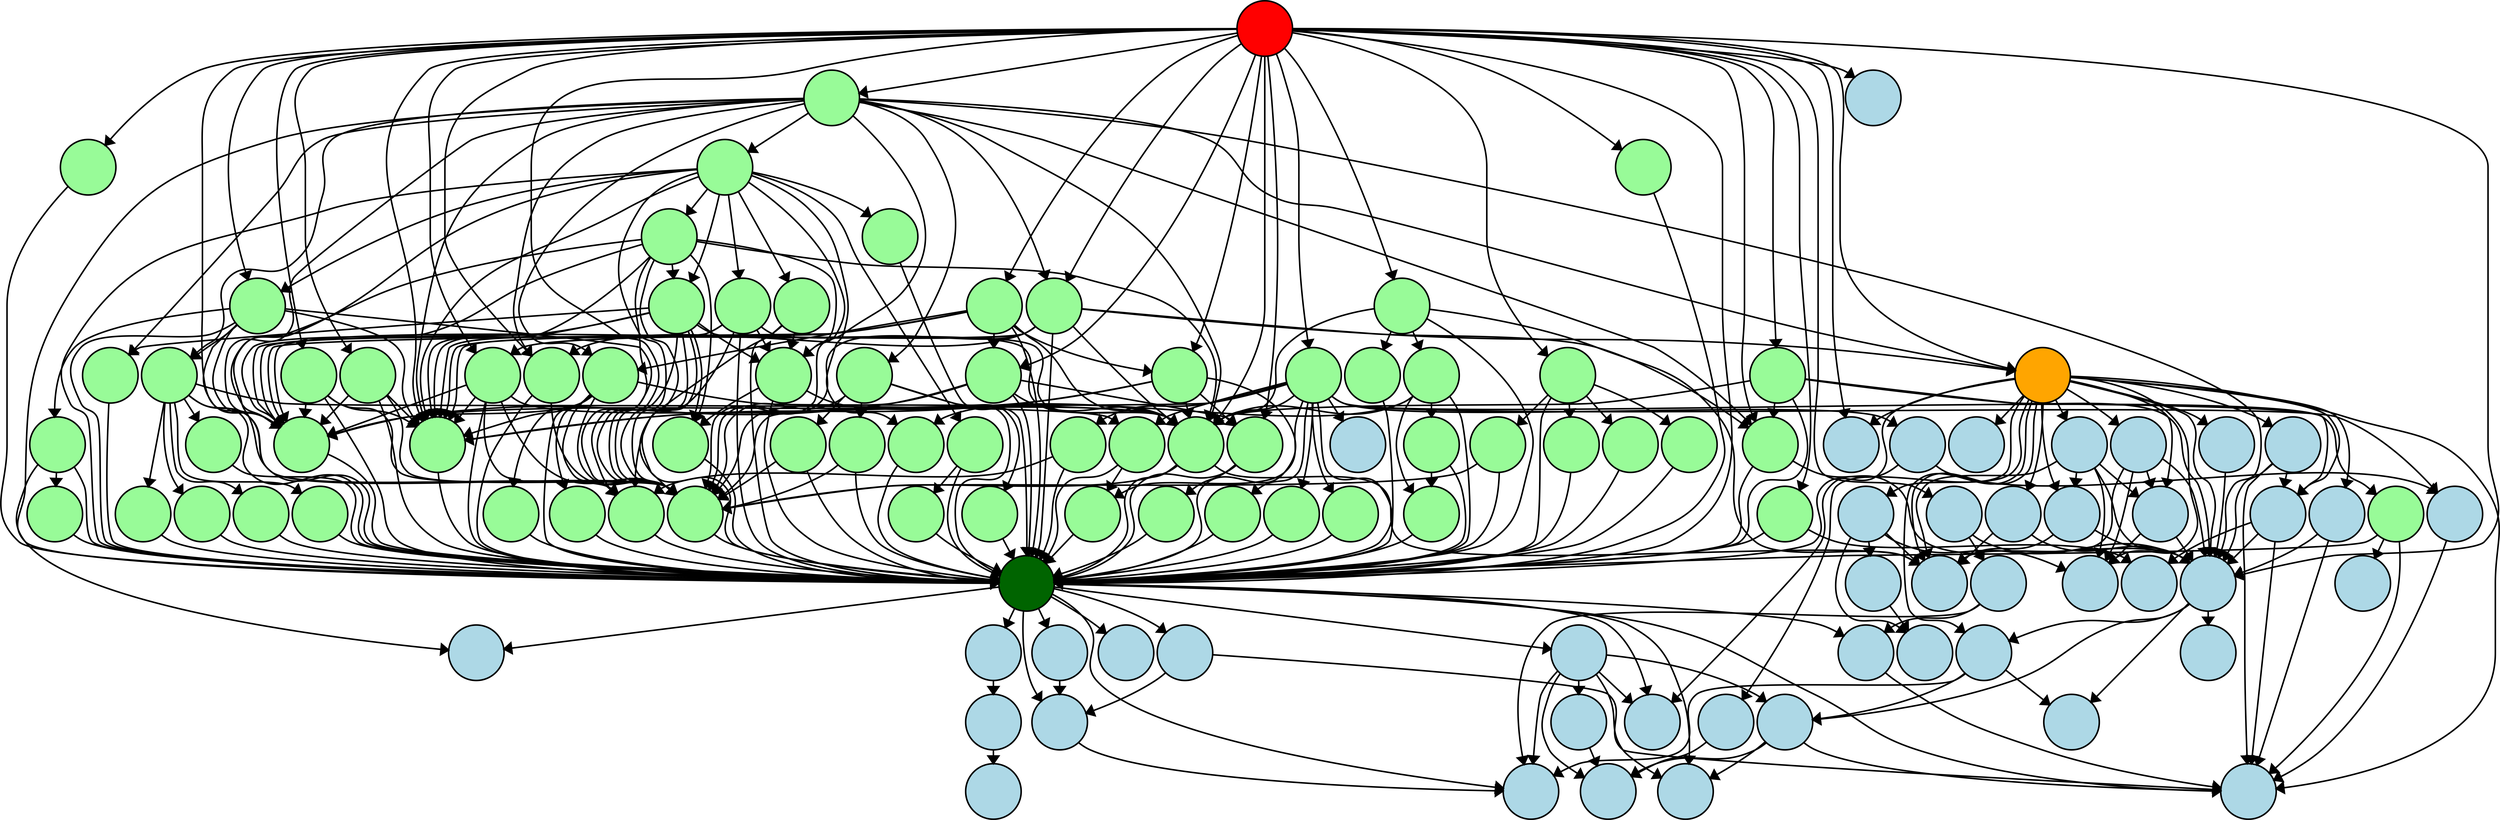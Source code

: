 digraph G {
  labelloc = "b"
  rankdir = "TB"
  ranksep = "1"
  edge[
     penwidth=8,
     arrowsize=4  ]
  node[
     fontname=Monaco,
     penwidth=8,
     fontsize=24,
     margin=.2,
     shape=circle,
     height=4,
     fillcolor=lightblue,
     style="rounded,filled"  ]

"rkmqseasti224rsuthd2m72yvh2hicwx" [label=""]
"t2m5svzc6lxkmzkjahucjkikqeqg6fqt" [label="", fillcolor=palegreen]
"wtdqlfnujt2yojux5gnppad2nqwn6o4t" [label="", fillcolor=palegreen]
"hczfgm5v7dvdopjtfgcwax6ks5asrd6o" [label="", fillcolor=palegreen]
"35cyammblafadilc7ul7wr32f5bht3ei" [label="", fillcolor=palegreen]
"flecc6ac2dt4dyjpyx7hfuacan24ulbb" [label="", fillcolor=palegreen]
"rmxkylkvrj23qgsc7hx4mzlfo5z4cvol" [label="", fillcolor=palegreen]
"hfqgpzy4inxepycoahhnekw6y3toayvv" [label="", fillcolor=palegreen]
"u3ibb3fghy3sgteoefcihqb2c5b2rbbb" [label="", fillcolor=palegreen]
"4l36pkvflwujgnsg4fp4ylctfyaui6w4" [label=""]
"wcghudctcukz4rp525yjf3ht56juf2c2" [label=""]
"3h3fc2j5peeu4linb7n4lq4g2erxzuoc" [label="", fillcolor=palegreen]
"dj5yp6qcbtovwqs4ce5uggqw7dwfs5gr" [label="", fillcolor=palegreen]
"vcdsgh5hcdjkg64hnvupdthte7yr2s5b" [label=""]
"ak66wgcldcnelxv3zufysn3poz3pr2wj" [label="", fillcolor=palegreen]
"sbloa6ka3hzlffx74rr5zjgcgokagrpt" [label="", fillcolor=palegreen]
"wrz2hm7c6mvxvqmhxorw4z5d32aphtgw" [label="", fillcolor=palegreen]
"u5xxuzewxhq6mlg3e54nye6635jqdzvm" [label="", fillcolor=palegreen]
"uoazmkdgyffgz56t53n62cw4fsm3zzba" [label=""]
"3cuss7mqny2c7czyursrn5a7t3ob2w5d" [label=""]
"j7qfxgx7pdlue2idcgzzwefm34k5k4gz" [label="", fillcolor=palegreen]
"q42pxepg4hsd3aie6uze4cmzoqsasvoc" [label="", fillcolor=palegreen]
"k4brlvvp6ehcd5bclaf2u3lpiivc7mrq" [label="", fillcolor=palegreen]
"wsirhsiumcmamj3w2syypxebo6gf3ajf" [label=""]
"seajp3cwrn5eif2argfjlegyo7lb6lyi" [label="", fillcolor=palegreen]
"expertfobuhwm6dt47ksuvb6uqqanslv" [label=""]
"6ep2c44dfodfjmehfkkh3mmfia2evee6" [label=""]
"x6fi5c2qbagxitretlbjk5ew7mytkkxu" [label="", fillcolor=palegreen]
"xphgrlwqwh3ioiydstbr7clz5bravjd2" [label=""]
"uxjhckkppuhp2qxzzzydk7qxauvplr4l" [label="", fillcolor=palegreen]
"b3yt4jlafpd2dcebcys77gobtbksu7mp" [label="", fillcolor=palegreen]
"vhglnuuifleer7dlcydhehz2ektzklsp" [label=""]
"ddff7vvp2na6jepu2ot2sqmg7pil4ntk" [label=""]
"6uo3ibofcptt3x56xn23vjectkii72zb" [label="", fillcolor=palegreen]
"dibmwb53hrsrj3i5lbr433twkfnkg4kf" [label=""]
"g4bna2rylqs3ndpua7i2mwrbi7gbhdvx" [label="", fillcolor=palegreen]
"luz2jo2tjeqqyzamhkoyf22yvp2ldxv3" [label=""]
"wkrmb5pcktusrpvbfrxolyqshzikixym" [label=""]
"43j3f6vsrehkl2bayicfwpodfgkg6dfg" [label=""]
"vfuymdutfdgpjyyhud6fvlgrdgyijdrj" [label="", fillcolor=palegreen]
"6h3euelakfzr7vz6szizjgo4ihgrg3ar" [label=""]
"5iyuk4xbqxdiody4rfdbdz57zivuar4k" [label="", fillcolor=palegreen]
"jwpilusiwvoor2jex4b3z3dcc4ob6tqj" [label="", fillcolor=red]
"fhy4xlp3whpwsyg3ccufkcglu6jzxxcq" [label=""]
"n5idmnigy3japiyzmvg3avoh75y3jufh" [label="", fillcolor=palegreen]
"ibotetjgxttqvnfcqxhkubxqc3ittpcv" [label="", fillcolor=palegreen]
"2z2u3y3g7zrxuelmlzvf6kiykv4eifad" [label="", fillcolor=palegreen]
"6dup4cpua73em6mvzlwd66vhbhpzy5vm" [label=""]
"hheogolp3a4vbcirhi2kdlw3fgkkdyso" [label="", fillcolor=palegreen]
"jxynr76dbtzonzhw2uj3hqo6dnfkly5h" [label="", fillcolor=palegreen]
"akodbn5eu7vgjz7pjfsihhu7edjpjhux" [label="", fillcolor=palegreen]
"gzckz7hiihjsl6ov4drzk7insypywpvv" [label="", fillcolor=palegreen]
"ee5hxx5hty433idiriahw3sni26vx2wf" [label=""]
"ei7k64bkcoydm3f3l4h5su5ls4kzjhrm" [label=""]
"vnb5sz42rfaxms7vz3s4a63ohgtno57l" [label="", fillcolor=palegreen]
"a5nr6vbtismc6ml3aaelxrkns3vsjyxa" [label="", fillcolor=palegreen]
"vvlfwe4tcak6tgo4iyhg4bpmpjooghnd" [label=""]
"cnlkien3l4gv7vrztcsjozonc5bwu46t" [label="", fillcolor=palegreen]
"x4uvw53sum3f3h3pnfo676oqwezmkryw" [label=""]
"bstbrelrfml6fog3rqjf3qkaxwpv6jc3" [label="", fillcolor=palegreen]
"kqxk6q2wpnymxcozosf6tudiojd277cl" [label="", fillcolor=palegreen]
"oipkxlihbetjjogikm7tfxtdu4kdtuig" [label=""]
"smlhmywwkyoczcvagjue5iohveslsdgt" [label="", fillcolor=palegreen]
"seeov2opkpcvsyin4nfksv4khbpdz2cx" [label="", fillcolor=palegreen]
"ft55z64poj4ix6thjmdwll3spml74lkt" [label="", fillcolor=palegreen]
"a23q4lcbklt24s3bmnlnibredkhjthem" [label="", fillcolor=darkgreen]
"raifldk5zmql6rgf25ds6sgp2vhffrfr" [label=""]
"ozjzorhxk3a5hgyvpijh7fhqqjrif5f7" [label=""]
"qf3npbkinoaflhxgrpmfxh2kczevy452" [label="", fillcolor=palegreen]
"q2ch5xlywlqthuywh5ys2w2c6rbtctmh" [label=""]
"lhwwg7lm4g4ezl2dgpl36dsg6r3ns4eb" [label="", fillcolor=palegreen]
"mfq5l6lu3p2t7x426tewnytadhjkr4ry" [label="", fillcolor=palegreen]
"nylc5w3vs474eilmdil26a4fyvtbzcbw" [label=""]
"rwsdsykrehh7odbjsiid2ixlmihsomm5" [label=""]
"wedq3y4v6ixz4ovcscrrfl6mh567l5ic" [label="", fillcolor=palegreen]
"ywb3cv67qpcuvv54p7utvxrg6qmw5dh7" [label="", fillcolor=palegreen]
"57ph4k6r6myjiyl6ti3ajmel53gdmorj" [label="", fillcolor=palegreen]
"swynod35vx6zqqmgvpdsegrwaq2l3o4e" [label="", fillcolor=palegreen]
"k2bn7ktvbkh54eeuu6xyf6jw5bss3324" [label=""]
"xtb3ojoxeuvdpr5rua4m5pxggja46v34" [label=""]
"cs2fhcvicr5nzprffukkg5xqbsho5okx" [label=""]
"6dkc5m33xlpooddbi73dkqq5i36nosex" [label="", fillcolor=palegreen]
"aqjs7jdojy7hu64gpuhbbaksg4jb7kkd" [label=""]
"nndogsogfmxrn3r5xef5h35lfw7qernv" [label=""]
"mcmzch3jzcgqrmjmrsh5fmchqvjxyoyk" [label=""]
"3e3mg4k2bmuguwznxgha3mnf5i3ksecm" [label=""]
"bt2o3aqprefyonrzphctwkmaajlhxvyh" [label="", fillcolor=palegreen]
"atfn6lqbay35zzfd5ialahhukwgp6d6n" [label="", fillcolor=palegreen]
"bgbqmgkgbq6hindgslfistszcy4wnym6" [label=""]
"kwqxvuxyagf7azowbayuhjqrucsp2a3v" [label=""]
"3nklphy7dqtlkbhd4a5re2gjbuejruel" [label=""]
"claywvj64cpxdvlzegmx6emsrerepdg4" [label="", fillcolor=palegreen]
"7xgiojc2k7koj2bo2w7twd5m6cm6c3sw" [label="", fillcolor=palegreen]
"wopsxdtcq6nivveyepjssayzagqxi3ki" [label="", fillcolor=palegreen]
"dzaxzfqm74xbr3faiwjte4pxpeuvinhs" [label=""]
"uwkvsgfv6iplbnwkiulev72zyz5ojqmg" [label="", fillcolor=palegreen]
"2d24jyjmawe5jacyi2kwdd2qltym6fak" [label="", fillcolor=palegreen]
"ff2z53xpyv24xvboyuyjtxj7o7inw2u6" [label="", fillcolor=palegreen]
"sllnya7fjrjs5ahnhask2wfmzlxpmtqd" [label="", fillcolor=palegreen]
"alb66iizbfmeemgibgpdf6cdlc5cmnye" [label=""]
"gtmfaqlsig3b5s5mk2vi66vhgsqmyhba" [label=""]
"4gnitdojneqsx27hwb33cc32gfqknl6m" [label="", fillcolor=palegreen]
"474onv54wsrz73medrxvgkh3x7worhkt" [label="", fillcolor=palegreen]
"6bd3mis3f3vlhynhbkvkomhbg6ildb22" [label=""]
"dsgklb23lc4feyiczx7hhet4a7dicm2c" [label="", fillcolor=palegreen]
"xyv7ju2x55fhhhxu7ytxnq3urm3sfhyi" [label=""]
"keqi6njbthmjvcnzloloybpvinyrn3df" [label="", fillcolor=palegreen]
"64s5yda5m5asvflfd5ly73ga5skcbju6" [label="", fillcolor=palegreen]
"qjtc3aiaap7mszqddz3ciizs57swoczv" [label=""]
"q26krkrkkdjpl5ep7vc3goj25a3zsqc6" [label="", fillcolor=orange]
"5uzbts6heddbxgdeppdnrvlizox4ynb4" [label="", fillcolor=palegreen]
"xoodf7xjkden5kj7nh7zqdnghtzzqari" [label=""]
"mfwk4iblyfmayqxjuvdvyw3fhgds5fzl" [label="", fillcolor=palegreen]
"yjv6zvjfhb5r3sdvcdcxvh6ugkp5o4ls" [label="", fillcolor=palegreen]
"nv3es64ewassawxeoxzwysetqwbsxssl" [label="", fillcolor=palegreen]
"qcipbko5rego5q7pbsdbzcwk3lb5yb3s" [label="", fillcolor=palegreen]

  "raifldk5zmql6rgf25ds6sgp2vhffrfr" -> "6bd3mis3f3vlhynhbkvkomhbg6ildb22"
  "6uo3ibofcptt3x56xn23vjectkii72zb" -> "474onv54wsrz73medrxvgkh3x7worhkt"
  "hheogolp3a4vbcirhi2kdlw3fgkkdyso" -> "64s5yda5m5asvflfd5ly73ga5skcbju6"
  "2d24jyjmawe5jacyi2kwdd2qltym6fak" -> "dj5yp6qcbtovwqs4ce5uggqw7dwfs5gr"
  "u3ibb3fghy3sgteoefcihqb2c5b2rbbb" -> "a23q4lcbklt24s3bmnlnibredkhjthem"
  "2z2u3y3g7zrxuelmlzvf6kiykv4eifad" -> "ft55z64poj4ix6thjmdwll3spml74lkt"
  "uwkvsgfv6iplbnwkiulev72zyz5ojqmg" -> "a23q4lcbklt24s3bmnlnibredkhjthem"
  "jwpilusiwvoor2jex4b3z3dcc4ob6tqj" -> "57ph4k6r6myjiyl6ti3ajmel53gdmorj"
  "kqxk6q2wpnymxcozosf6tudiojd277cl" -> "flecc6ac2dt4dyjpyx7hfuacan24ulbb"
  "vfuymdutfdgpjyyhud6fvlgrdgyijdrj" -> "bstbrelrfml6fog3rqjf3qkaxwpv6jc3"
  "wedq3y4v6ixz4ovcscrrfl6mh567l5ic" -> "b3yt4jlafpd2dcebcys77gobtbksu7mp"
  "g4bna2rylqs3ndpua7i2mwrbi7gbhdvx" -> "474onv54wsrz73medrxvgkh3x7worhkt"
  "wopsxdtcq6nivveyepjssayzagqxi3ki" -> "2z2u3y3g7zrxuelmlzvf6kiykv4eifad"
  "keqi6njbthmjvcnzloloybpvinyrn3df" -> "a23q4lcbklt24s3bmnlnibredkhjthem"
  "wopsxdtcq6nivveyepjssayzagqxi3ki" -> "nv3es64ewassawxeoxzwysetqwbsxssl"
  "ywb3cv67qpcuvv54p7utvxrg6qmw5dh7" -> "474onv54wsrz73medrxvgkh3x7worhkt"
  "g4bna2rylqs3ndpua7i2mwrbi7gbhdvx" -> "64s5yda5m5asvflfd5ly73ga5skcbju6"
  "jwpilusiwvoor2jex4b3z3dcc4ob6tqj" -> "64s5yda5m5asvflfd5ly73ga5skcbju6"
  "luz2jo2tjeqqyzamhkoyf22yvp2ldxv3" -> "wcghudctcukz4rp525yjf3ht56juf2c2"
  "sbloa6ka3hzlffx74rr5zjgcgokagrpt" -> "64s5yda5m5asvflfd5ly73ga5skcbju6"
  "akodbn5eu7vgjz7pjfsihhu7edjpjhux" -> "a23q4lcbklt24s3bmnlnibredkhjthem"
  "kqxk6q2wpnymxcozosf6tudiojd277cl" -> "uxjhckkppuhp2qxzzzydk7qxauvplr4l"
  "xtb3ojoxeuvdpr5rua4m5pxggja46v34" -> "6bd3mis3f3vlhynhbkvkomhbg6ildb22"
  "q42pxepg4hsd3aie6uze4cmzoqsasvoc" -> "a23q4lcbklt24s3bmnlnibredkhjthem"
  "6bd3mis3f3vlhynhbkvkomhbg6ildb22" -> "dzaxzfqm74xbr3faiwjte4pxpeuvinhs"
  "a23q4lcbklt24s3bmnlnibredkhjthem" -> "xphgrlwqwh3ioiydstbr7clz5bravjd2"
  "oipkxlihbetjjogikm7tfxtdu4kdtuig" -> "rwsdsykrehh7odbjsiid2ixlmihsomm5"
  "rkmqseasti224rsuthd2m72yvh2hicwx" -> "xyv7ju2x55fhhhxu7ytxnq3urm3sfhyi"
  "vfuymdutfdgpjyyhud6fvlgrdgyijdrj" -> "a23q4lcbklt24s3bmnlnibredkhjthem"
  "ei7k64bkcoydm3f3l4h5su5ls4kzjhrm" -> "rwsdsykrehh7odbjsiid2ixlmihsomm5"
  "jwpilusiwvoor2jex4b3z3dcc4ob6tqj" -> "claywvj64cpxdvlzegmx6emsrerepdg4"
  "hfqgpzy4inxepycoahhnekw6y3toayvv" -> "yjv6zvjfhb5r3sdvcdcxvh6ugkp5o4ls"
  "ft55z64poj4ix6thjmdwll3spml74lkt" -> "a23q4lcbklt24s3bmnlnibredkhjthem"
  "k4brlvvp6ehcd5bclaf2u3lpiivc7mrq" -> "a23q4lcbklt24s3bmnlnibredkhjthem"
  "2d24jyjmawe5jacyi2kwdd2qltym6fak" -> "vnb5sz42rfaxms7vz3s4a63ohgtno57l"
  "jwpilusiwvoor2jex4b3z3dcc4ob6tqj" -> "hheogolp3a4vbcirhi2kdlw3fgkkdyso"
  "6bd3mis3f3vlhynhbkvkomhbg6ildb22" -> "x4uvw53sum3f3h3pnfo676oqwezmkryw"
  "hfqgpzy4inxepycoahhnekw6y3toayvv" -> "mfwk4iblyfmayqxjuvdvyw3fhgds5fzl"
  "rkmqseasti224rsuthd2m72yvh2hicwx" -> "qjtc3aiaap7mszqddz3ciizs57swoczv"
  "6dkc5m33xlpooddbi73dkqq5i36nosex" -> "474onv54wsrz73medrxvgkh3x7worhkt"
  "claywvj64cpxdvlzegmx6emsrerepdg4" -> "mfq5l6lu3p2t7x426tewnytadhjkr4ry"
  "wopsxdtcq6nivveyepjssayzagqxi3ki" -> "474onv54wsrz73medrxvgkh3x7worhkt"
  "3nklphy7dqtlkbhd4a5re2gjbuejruel" -> "6bd3mis3f3vlhynhbkvkomhbg6ildb22"
  "6ep2c44dfodfjmehfkkh3mmfia2evee6" -> "qjtc3aiaap7mszqddz3ciizs57swoczv"
  "vcdsgh5hcdjkg64hnvupdthte7yr2s5b" -> "qjtc3aiaap7mszqddz3ciizs57swoczv"
  "seeov2opkpcvsyin4nfksv4khbpdz2cx" -> "474onv54wsrz73medrxvgkh3x7worhkt"
  "mfwk4iblyfmayqxjuvdvyw3fhgds5fzl" -> "474onv54wsrz73medrxvgkh3x7worhkt"
  "atfn6lqbay35zzfd5ialahhukwgp6d6n" -> "a23q4lcbklt24s3bmnlnibredkhjthem"
  "oipkxlihbetjjogikm7tfxtdu4kdtuig" -> "fhy4xlp3whpwsyg3ccufkcglu6jzxxcq"
  "seeov2opkpcvsyin4nfksv4khbpdz2cx" -> "64s5yda5m5asvflfd5ly73ga5skcbju6"
  "jwpilusiwvoor2jex4b3z3dcc4ob6tqj" -> "kwqxvuxyagf7azowbayuhjqrucsp2a3v"
  "claywvj64cpxdvlzegmx6emsrerepdg4" -> "a23q4lcbklt24s3bmnlnibredkhjthem"
  "hheogolp3a4vbcirhi2kdlw3fgkkdyso" -> "wopsxdtcq6nivveyepjssayzagqxi3ki"
  "hheogolp3a4vbcirhi2kdlw3fgkkdyso" -> "q26krkrkkdjpl5ep7vc3goj25a3zsqc6"
  "seajp3cwrn5eif2argfjlegyo7lb6lyi" -> "a23q4lcbklt24s3bmnlnibredkhjthem"
  "q26krkrkkdjpl5ep7vc3goj25a3zsqc6" -> "6h3euelakfzr7vz6szizjgo4ihgrg3ar"
  "qcipbko5rego5q7pbsdbzcwk3lb5yb3s" -> "5uzbts6heddbxgdeppdnrvlizox4ynb4"
  "u5xxuzewxhq6mlg3e54nye6635jqdzvm" -> "wkrmb5pcktusrpvbfrxolyqshzikixym"
  "jwpilusiwvoor2jex4b3z3dcc4ob6tqj" -> "swynod35vx6zqqmgvpdsegrwaq2l3o4e"
  "lhwwg7lm4g4ezl2dgpl36dsg6r3ns4eb" -> "mfwk4iblyfmayqxjuvdvyw3fhgds5fzl"
  "cnlkien3l4gv7vrztcsjozonc5bwu46t" -> "474onv54wsrz73medrxvgkh3x7worhkt"
  "jwpilusiwvoor2jex4b3z3dcc4ob6tqj" -> "vfuymdutfdgpjyyhud6fvlgrdgyijdrj"
  "j7qfxgx7pdlue2idcgzzwefm34k5k4gz" -> "a23q4lcbklt24s3bmnlnibredkhjthem"
  "swynod35vx6zqqmgvpdsegrwaq2l3o4e" -> "474onv54wsrz73medrxvgkh3x7worhkt"
  "fhy4xlp3whpwsyg3ccufkcglu6jzxxcq" -> "6bd3mis3f3vlhynhbkvkomhbg6ildb22"
  "a23q4lcbklt24s3bmnlnibredkhjthem" -> "xoodf7xjkden5kj7nh7zqdnghtzzqari"
  "swynod35vx6zqqmgvpdsegrwaq2l3o4e" -> "64s5yda5m5asvflfd5ly73ga5skcbju6"
  "n5idmnigy3japiyzmvg3avoh75y3jufh" -> "a23q4lcbklt24s3bmnlnibredkhjthem"
  "q26krkrkkdjpl5ep7vc3goj25a3zsqc6" -> "mcmzch3jzcgqrmjmrsh5fmchqvjxyoyk"
  "3h3fc2j5peeu4linb7n4lq4g2erxzuoc" -> "a23q4lcbklt24s3bmnlnibredkhjthem"
  "jwpilusiwvoor2jex4b3z3dcc4ob6tqj" -> "q26krkrkkdjpl5ep7vc3goj25a3zsqc6"
  "ibotetjgxttqvnfcqxhkubxqc3ittpcv" -> "a23q4lcbklt24s3bmnlnibredkhjthem"
  "raifldk5zmql6rgf25ds6sgp2vhffrfr" -> "3cuss7mqny2c7czyursrn5a7t3ob2w5d"
  "57ph4k6r6myjiyl6ti3ajmel53gdmorj" -> "ibotetjgxttqvnfcqxhkubxqc3ittpcv"
  "q26krkrkkdjpl5ep7vc3goj25a3zsqc6" -> "bgbqmgkgbq6hindgslfistszcy4wnym6"
  "gzckz7hiihjsl6ov4drzk7insypywpvv" -> "mfwk4iblyfmayqxjuvdvyw3fhgds5fzl"
  "hheogolp3a4vbcirhi2kdlw3fgkkdyso" -> "mfq5l6lu3p2t7x426tewnytadhjkr4ry"
  "rmxkylkvrj23qgsc7hx4mzlfo5z4cvol" -> "a23q4lcbklt24s3bmnlnibredkhjthem"
  "a23q4lcbklt24s3bmnlnibredkhjthem" -> "6dup4cpua73em6mvzlwd66vhbhpzy5vm"
  "q26krkrkkdjpl5ep7vc3goj25a3zsqc6" -> "vhglnuuifleer7dlcydhehz2ektzklsp"
  "6bd3mis3f3vlhynhbkvkomhbg6ildb22" -> "ozjzorhxk3a5hgyvpijh7fhqqjrif5f7"
  "smlhmywwkyoczcvagjue5iohveslsdgt" -> "a23q4lcbklt24s3bmnlnibredkhjthem"
  "bgbqmgkgbq6hindgslfistszcy4wnym6" -> "rwsdsykrehh7odbjsiid2ixlmihsomm5"
  "ei7k64bkcoydm3f3l4h5su5ls4kzjhrm" -> "6bd3mis3f3vlhynhbkvkomhbg6ildb22"
  "wtdqlfnujt2yojux5gnppad2nqwn6o4t" -> "akodbn5eu7vgjz7pjfsihhu7edjpjhux"
  "hheogolp3a4vbcirhi2kdlw3fgkkdyso" -> "a23q4lcbklt24s3bmnlnibredkhjthem"
  "nylc5w3vs474eilmdil26a4fyvtbzcbw" -> "wcghudctcukz4rp525yjf3ht56juf2c2"
  "dj5yp6qcbtovwqs4ce5uggqw7dwfs5gr" -> "a23q4lcbklt24s3bmnlnibredkhjthem"
  "2d24jyjmawe5jacyi2kwdd2qltym6fak" -> "474onv54wsrz73medrxvgkh3x7worhkt"
  "bgbqmgkgbq6hindgslfistszcy4wnym6" -> "vvlfwe4tcak6tgo4iyhg4bpmpjooghnd"
  "g4bna2rylqs3ndpua7i2mwrbi7gbhdvx" -> "mfq5l6lu3p2t7x426tewnytadhjkr4ry"
  "jwpilusiwvoor2jex4b3z3dcc4ob6tqj" -> "mfq5l6lu3p2t7x426tewnytadhjkr4ry"
  "a5nr6vbtismc6ml3aaelxrkns3vsjyxa" -> "474onv54wsrz73medrxvgkh3x7worhkt"
  "ywb3cv67qpcuvv54p7utvxrg6qmw5dh7" -> "mfq5l6lu3p2t7x426tewnytadhjkr4ry"
  "yjv6zvjfhb5r3sdvcdcxvh6ugkp5o4ls" -> "474onv54wsrz73medrxvgkh3x7worhkt"
  "dsgklb23lc4feyiczx7hhet4a7dicm2c" -> "a23q4lcbklt24s3bmnlnibredkhjthem"
  "bt2o3aqprefyonrzphctwkmaajlhxvyh" -> "a23q4lcbklt24s3bmnlnibredkhjthem"
  "jwpilusiwvoor2jex4b3z3dcc4ob6tqj" -> "u5xxuzewxhq6mlg3e54nye6635jqdzvm"
  "q42pxepg4hsd3aie6uze4cmzoqsasvoc" -> "gzckz7hiihjsl6ov4drzk7insypywpvv"
  "q26krkrkkdjpl5ep7vc3goj25a3zsqc6" -> "kwqxvuxyagf7azowbayuhjqrucsp2a3v"
  "hheogolp3a4vbcirhi2kdlw3fgkkdyso" -> "hfqgpzy4inxepycoahhnekw6y3toayvv"
  "64s5yda5m5asvflfd5ly73ga5skcbju6" -> "a23q4lcbklt24s3bmnlnibredkhjthem"
  "kqxk6q2wpnymxcozosf6tudiojd277cl" -> "474onv54wsrz73medrxvgkh3x7worhkt"
  "5iyuk4xbqxdiody4rfdbdz57zivuar4k" -> "kqxk6q2wpnymxcozosf6tudiojd277cl"
  "a23q4lcbklt24s3bmnlnibredkhjthem" -> "wsirhsiumcmamj3w2syypxebo6gf3ajf"
  "hfqgpzy4inxepycoahhnekw6y3toayvv" -> "64s5yda5m5asvflfd5ly73ga5skcbju6"
  "bstbrelrfml6fog3rqjf3qkaxwpv6jc3" -> "a23q4lcbklt24s3bmnlnibredkhjthem"
  "wedq3y4v6ixz4ovcscrrfl6mh567l5ic" -> "mfwk4iblyfmayqxjuvdvyw3fhgds5fzl"
  "kqxk6q2wpnymxcozosf6tudiojd277cl" -> "uwkvsgfv6iplbnwkiulev72zyz5ojqmg"
  "g4bna2rylqs3ndpua7i2mwrbi7gbhdvx" -> "a23q4lcbklt24s3bmnlnibredkhjthem"
  "jwpilusiwvoor2jex4b3z3dcc4ob6tqj" -> "a23q4lcbklt24s3bmnlnibredkhjthem"
  "q26krkrkkdjpl5ep7vc3goj25a3zsqc6" -> "fhy4xlp3whpwsyg3ccufkcglu6jzxxcq"
  "sbloa6ka3hzlffx74rr5zjgcgokagrpt" -> "a23q4lcbklt24s3bmnlnibredkhjthem"
  "ywb3cv67qpcuvv54p7utvxrg6qmw5dh7" -> "a23q4lcbklt24s3bmnlnibredkhjthem"
  "hheogolp3a4vbcirhi2kdlw3fgkkdyso" -> "kqxk6q2wpnymxcozosf6tudiojd277cl"
  "wtdqlfnujt2yojux5gnppad2nqwn6o4t" -> "474onv54wsrz73medrxvgkh3x7worhkt"
  "k4brlvvp6ehcd5bclaf2u3lpiivc7mrq" -> "b3yt4jlafpd2dcebcys77gobtbksu7mp"
  "57ph4k6r6myjiyl6ti3ajmel53gdmorj" -> "6bd3mis3f3vlhynhbkvkomhbg6ildb22"
  "57ph4k6r6myjiyl6ti3ajmel53gdmorj" -> "raifldk5zmql6rgf25ds6sgp2vhffrfr"
  "wopsxdtcq6nivveyepjssayzagqxi3ki" -> "g4bna2rylqs3ndpua7i2mwrbi7gbhdvx"
  "q26krkrkkdjpl5ep7vc3goj25a3zsqc6" -> "oipkxlihbetjjogikm7tfxtdu4kdtuig"
  "flecc6ac2dt4dyjpyx7hfuacan24ulbb" -> "a23q4lcbklt24s3bmnlnibredkhjthem"
  "u5xxuzewxhq6mlg3e54nye6635jqdzvm" -> "a23q4lcbklt24s3bmnlnibredkhjthem"
  "g4bna2rylqs3ndpua7i2mwrbi7gbhdvx" -> "ft55z64poj4ix6thjmdwll3spml74lkt"
  "hczfgm5v7dvdopjtfgcwax6ks5asrd6o" -> "a23q4lcbklt24s3bmnlnibredkhjthem"
  "35cyammblafadilc7ul7wr32f5bht3ei" -> "a23q4lcbklt24s3bmnlnibredkhjthem"
  "jwpilusiwvoor2jex4b3z3dcc4ob6tqj" -> "hfqgpzy4inxepycoahhnekw6y3toayvv"
  "2z2u3y3g7zrxuelmlzvf6kiykv4eifad" -> "u3ibb3fghy3sgteoefcihqb2c5b2rbbb"
  "4gnitdojneqsx27hwb33cc32gfqknl6m" -> "474onv54wsrz73medrxvgkh3x7worhkt"
  "seeov2opkpcvsyin4nfksv4khbpdz2cx" -> "mfq5l6lu3p2t7x426tewnytadhjkr4ry"
  "2z2u3y3g7zrxuelmlzvf6kiykv4eifad" -> "474onv54wsrz73medrxvgkh3x7worhkt"
  "aqjs7jdojy7hu64gpuhbbaksg4jb7kkd" -> "k2bn7ktvbkh54eeuu6xyf6jw5bss3324"
  "dibmwb53hrsrj3i5lbr433twkfnkg4kf" -> "vvlfwe4tcak6tgo4iyhg4bpmpjooghnd"
  "2d24jyjmawe5jacyi2kwdd2qltym6fak" -> "ak66wgcldcnelxv3zufysn3poz3pr2wj"
  "2z2u3y3g7zrxuelmlzvf6kiykv4eifad" -> "uwkvsgfv6iplbnwkiulev72zyz5ojqmg"
  "jwpilusiwvoor2jex4b3z3dcc4ob6tqj" -> "6uo3ibofcptt3x56xn23vjectkii72zb"
  "nv3es64ewassawxeoxzwysetqwbsxssl" -> "a23q4lcbklt24s3bmnlnibredkhjthem"
  "6uo3ibofcptt3x56xn23vjectkii72zb" -> "64s5yda5m5asvflfd5ly73ga5skcbju6"
  "seeov2opkpcvsyin4nfksv4khbpdz2cx" -> "a23q4lcbklt24s3bmnlnibredkhjthem"
  "oipkxlihbetjjogikm7tfxtdu4kdtuig" -> "4l36pkvflwujgnsg4fp4ylctfyaui6w4"
  "uoazmkdgyffgz56t53n62cw4fsm3zzba" -> "cs2fhcvicr5nzprffukkg5xqbsho5okx"
  "ak66wgcldcnelxv3zufysn3poz3pr2wj" -> "a23q4lcbklt24s3bmnlnibredkhjthem"
  "5iyuk4xbqxdiody4rfdbdz57zivuar4k" -> "mfwk4iblyfmayqxjuvdvyw3fhgds5fzl"
  "swynod35vx6zqqmgvpdsegrwaq2l3o4e" -> "mfq5l6lu3p2t7x426tewnytadhjkr4ry"
  "rkmqseasti224rsuthd2m72yvh2hicwx" -> "dzaxzfqm74xbr3faiwjte4pxpeuvinhs"
  "jwpilusiwvoor2jex4b3z3dcc4ob6tqj" -> "jxynr76dbtzonzhw2uj3hqo6dnfkly5h"
  "ywb3cv67qpcuvv54p7utvxrg6qmw5dh7" -> "64s5yda5m5asvflfd5ly73ga5skcbju6"
  "a23q4lcbklt24s3bmnlnibredkhjthem" -> "rkmqseasti224rsuthd2m72yvh2hicwx"
  "claywvj64cpxdvlzegmx6emsrerepdg4" -> "wtdqlfnujt2yojux5gnppad2nqwn6o4t"
  "expertfobuhwm6dt47ksuvb6uqqanslv" -> "6bd3mis3f3vlhynhbkvkomhbg6ildb22"
  "2d24jyjmawe5jacyi2kwdd2qltym6fak" -> "sllnya7fjrjs5ahnhask2wfmzlxpmtqd"
  "4l36pkvflwujgnsg4fp4ylctfyaui6w4" -> "rwsdsykrehh7odbjsiid2ixlmihsomm5"
  "jwpilusiwvoor2jex4b3z3dcc4ob6tqj" -> "sbloa6ka3hzlffx74rr5zjgcgokagrpt"
  "2d24jyjmawe5jacyi2kwdd2qltym6fak" -> "mfwk4iblyfmayqxjuvdvyw3fhgds5fzl"
  "wopsxdtcq6nivveyepjssayzagqxi3ki" -> "claywvj64cpxdvlzegmx6emsrerepdg4"
  "q42pxepg4hsd3aie6uze4cmzoqsasvoc" -> "uwkvsgfv6iplbnwkiulev72zyz5ojqmg"
  "cnlkien3l4gv7vrztcsjozonc5bwu46t" -> "a23q4lcbklt24s3bmnlnibredkhjthem"
  "x6fi5c2qbagxitretlbjk5ew7mytkkxu" -> "a23q4lcbklt24s3bmnlnibredkhjthem"
  "wedq3y4v6ixz4ovcscrrfl6mh567l5ic" -> "nv3es64ewassawxeoxzwysetqwbsxssl"
  "swynod35vx6zqqmgvpdsegrwaq2l3o4e" -> "a23q4lcbklt24s3bmnlnibredkhjthem"
  "2d24jyjmawe5jacyi2kwdd2qltym6fak" -> "j7qfxgx7pdlue2idcgzzwefm34k5k4gz"
  "wrz2hm7c6mvxvqmhxorw4z5d32aphtgw" -> "a23q4lcbklt24s3bmnlnibredkhjthem"
  "q26krkrkkdjpl5ep7vc3goj25a3zsqc6" -> "a23q4lcbklt24s3bmnlnibredkhjthem"
  "hfqgpzy4inxepycoahhnekw6y3toayvv" -> "q26krkrkkdjpl5ep7vc3goj25a3zsqc6"
  "kqxk6q2wpnymxcozosf6tudiojd277cl" -> "mfwk4iblyfmayqxjuvdvyw3fhgds5fzl"
  "hheogolp3a4vbcirhi2kdlw3fgkkdyso" -> "ibotetjgxttqvnfcqxhkubxqc3ittpcv"
  "x4uvw53sum3f3h3pnfo676oqwezmkryw" -> "ozjzorhxk3a5hgyvpijh7fhqqjrif5f7"
  "wopsxdtcq6nivveyepjssayzagqxi3ki" -> "64s5yda5m5asvflfd5ly73ga5skcbju6"
  "qf3npbkinoaflhxgrpmfxh2kczevy452" -> "a23q4lcbklt24s3bmnlnibredkhjthem"
  "raifldk5zmql6rgf25ds6sgp2vhffrfr" -> "wkrmb5pcktusrpvbfrxolyqshzikixym"
  "b3yt4jlafpd2dcebcys77gobtbksu7mp" -> "a23q4lcbklt24s3bmnlnibredkhjthem"
  "lhwwg7lm4g4ezl2dgpl36dsg6r3ns4eb" -> "wedq3y4v6ixz4ovcscrrfl6mh567l5ic"
  "dzaxzfqm74xbr3faiwjte4pxpeuvinhs" -> "xyv7ju2x55fhhhxu7ytxnq3urm3sfhyi"
  "a23q4lcbklt24s3bmnlnibredkhjthem" -> "wcghudctcukz4rp525yjf3ht56juf2c2"
  "xtb3ojoxeuvdpr5rua4m5pxggja46v34" -> "rwsdsykrehh7odbjsiid2ixlmihsomm5"
  "a23q4lcbklt24s3bmnlnibredkhjthem" -> "xyv7ju2x55fhhhxu7ytxnq3urm3sfhyi"
  "luz2jo2tjeqqyzamhkoyf22yvp2ldxv3" -> "3cuss7mqny2c7czyursrn5a7t3ob2w5d"
  "57ph4k6r6myjiyl6ti3ajmel53gdmorj" -> "mfwk4iblyfmayqxjuvdvyw3fhgds5fzl"
  "claywvj64cpxdvlzegmx6emsrerepdg4" -> "uwkvsgfv6iplbnwkiulev72zyz5ojqmg"
  "2z2u3y3g7zrxuelmlzvf6kiykv4eifad" -> "mfwk4iblyfmayqxjuvdvyw3fhgds5fzl"
  "a23q4lcbklt24s3bmnlnibredkhjthem" -> "luz2jo2tjeqqyzamhkoyf22yvp2ldxv3"
  "sllnya7fjrjs5ahnhask2wfmzlxpmtqd" -> "a23q4lcbklt24s3bmnlnibredkhjthem"
  "jwpilusiwvoor2jex4b3z3dcc4ob6tqj" -> "ibotetjgxttqvnfcqxhkubxqc3ittpcv"
  "hheogolp3a4vbcirhi2kdlw3fgkkdyso" -> "wtdqlfnujt2yojux5gnppad2nqwn6o4t"
  "aqjs7jdojy7hu64gpuhbbaksg4jb7kkd" -> "6bd3mis3f3vlhynhbkvkomhbg6ildb22"
  "ff2z53xpyv24xvboyuyjtxj7o7inw2u6" -> "a23q4lcbklt24s3bmnlnibredkhjthem"
  "hfqgpzy4inxepycoahhnekw6y3toayvv" -> "mfq5l6lu3p2t7x426tewnytadhjkr4ry"
  "x6fi5c2qbagxitretlbjk5ew7mytkkxu" -> "t2m5svzc6lxkmzkjahucjkikqeqg6fqt"
  "g4bna2rylqs3ndpua7i2mwrbi7gbhdvx" -> "gzckz7hiihjsl6ov4drzk7insypywpvv"
  "ibotetjgxttqvnfcqxhkubxqc3ittpcv" -> "6bd3mis3f3vlhynhbkvkomhbg6ildb22"
  "dzaxzfqm74xbr3faiwjte4pxpeuvinhs" -> "qjtc3aiaap7mszqddz3ciizs57swoczv"
  "5iyuk4xbqxdiody4rfdbdz57zivuar4k" -> "3h3fc2j5peeu4linb7n4lq4g2erxzuoc"
  "yjv6zvjfhb5r3sdvcdcxvh6ugkp5o4ls" -> "a23q4lcbklt24s3bmnlnibredkhjthem"
  "mfwk4iblyfmayqxjuvdvyw3fhgds5fzl" -> "rwsdsykrehh7odbjsiid2ixlmihsomm5"
  "alb66iizbfmeemgibgpdf6cdlc5cmnye" -> "3cuss7mqny2c7czyursrn5a7t3ob2w5d"
  "bgbqmgkgbq6hindgslfistszcy4wnym6" -> "dibmwb53hrsrj3i5lbr433twkfnkg4kf"
  "q26krkrkkdjpl5ep7vc3goj25a3zsqc6" -> "xtb3ojoxeuvdpr5rua4m5pxggja46v34"
  "3h3fc2j5peeu4linb7n4lq4g2erxzuoc" -> "n5idmnigy3japiyzmvg3avoh75y3jufh"
  "hfqgpzy4inxepycoahhnekw6y3toayvv" -> "a23q4lcbklt24s3bmnlnibredkhjthem"
  "wopsxdtcq6nivveyepjssayzagqxi3ki" -> "rmxkylkvrj23qgsc7hx4mzlfo5z4cvol"
  "t2m5svzc6lxkmzkjahucjkikqeqg6fqt" -> "a23q4lcbklt24s3bmnlnibredkhjthem"
  "wopsxdtcq6nivveyepjssayzagqxi3ki" -> "seeov2opkpcvsyin4nfksv4khbpdz2cx"
  "hheogolp3a4vbcirhi2kdlw3fgkkdyso" -> "6bd3mis3f3vlhynhbkvkomhbg6ildb22"
  "2z2u3y3g7zrxuelmlzvf6kiykv4eifad" -> "mfq5l6lu3p2t7x426tewnytadhjkr4ry"
  "5uzbts6heddbxgdeppdnrvlizox4ynb4" -> "a23q4lcbklt24s3bmnlnibredkhjthem"
  "qcipbko5rego5q7pbsdbzcwk3lb5yb3s" -> "a23q4lcbklt24s3bmnlnibredkhjthem"
  "hheogolp3a4vbcirhi2kdlw3fgkkdyso" -> "u3ibb3fghy3sgteoefcihqb2c5b2rbbb"
  "4l36pkvflwujgnsg4fp4ylctfyaui6w4" -> "6bd3mis3f3vlhynhbkvkomhbg6ildb22"
  "5iyuk4xbqxdiody4rfdbdz57zivuar4k" -> "64s5yda5m5asvflfd5ly73ga5skcbju6"
  "oipkxlihbetjjogikm7tfxtdu4kdtuig" -> "6bd3mis3f3vlhynhbkvkomhbg6ildb22"
  "q26krkrkkdjpl5ep7vc3goj25a3zsqc6" -> "rwsdsykrehh7odbjsiid2ixlmihsomm5"
  "6uo3ibofcptt3x56xn23vjectkii72zb" -> "mfq5l6lu3p2t7x426tewnytadhjkr4ry"
  "hheogolp3a4vbcirhi2kdlw3fgkkdyso" -> "474onv54wsrz73medrxvgkh3x7worhkt"
  "fhy4xlp3whpwsyg3ccufkcglu6jzxxcq" -> "vhglnuuifleer7dlcydhehz2ektzklsp"
  "57ph4k6r6myjiyl6ti3ajmel53gdmorj" -> "a23q4lcbklt24s3bmnlnibredkhjthem"
  "seeov2opkpcvsyin4nfksv4khbpdz2cx" -> "gzckz7hiihjsl6ov4drzk7insypywpvv"
  "q26krkrkkdjpl5ep7vc3goj25a3zsqc6" -> "expertfobuhwm6dt47ksuvb6uqqanslv"
  "wtdqlfnujt2yojux5gnppad2nqwn6o4t" -> "7xgiojc2k7koj2bo2w7twd5m6cm6c3sw"
  "4gnitdojneqsx27hwb33cc32gfqknl6m" -> "a23q4lcbklt24s3bmnlnibredkhjthem"
  "a23q4lcbklt24s3bmnlnibredkhjthem" -> "nylc5w3vs474eilmdil26a4fyvtbzcbw"
  "2d24jyjmawe5jacyi2kwdd2qltym6fak" -> "q2ch5xlywlqthuywh5ys2w2c6rbtctmh"
  "jxynr76dbtzonzhw2uj3hqo6dnfkly5h" -> "a23q4lcbklt24s3bmnlnibredkhjthem"
  "a5nr6vbtismc6ml3aaelxrkns3vsjyxa" -> "35cyammblafadilc7ul7wr32f5bht3ei"
  "474onv54wsrz73medrxvgkh3x7worhkt" -> "a23q4lcbklt24s3bmnlnibredkhjthem"
  "lhwwg7lm4g4ezl2dgpl36dsg6r3ns4eb" -> "a23q4lcbklt24s3bmnlnibredkhjthem"
  "wtdqlfnujt2yojux5gnppad2nqwn6o4t" -> "hczfgm5v7dvdopjtfgcwax6ks5asrd6o"
  "jwpilusiwvoor2jex4b3z3dcc4ob6tqj" -> "6bd3mis3f3vlhynhbkvkomhbg6ildb22"
  "a23q4lcbklt24s3bmnlnibredkhjthem" -> "alb66iizbfmeemgibgpdf6cdlc5cmnye"
  "6uo3ibofcptt3x56xn23vjectkii72zb" -> "a23q4lcbklt24s3bmnlnibredkhjthem"
  "2d24jyjmawe5jacyi2kwdd2qltym6fak" -> "qcipbko5rego5q7pbsdbzcwk3lb5yb3s"
  "a5nr6vbtismc6ml3aaelxrkns3vsjyxa" -> "4gnitdojneqsx27hwb33cc32gfqknl6m"
  "2d24jyjmawe5jacyi2kwdd2qltym6fak" -> "uoazmkdgyffgz56t53n62cw4fsm3zzba"
  "jwpilusiwvoor2jex4b3z3dcc4ob6tqj" -> "474onv54wsrz73medrxvgkh3x7worhkt"
  "kqxk6q2wpnymxcozosf6tudiojd277cl" -> "64s5yda5m5asvflfd5ly73ga5skcbju6"
  "sbloa6ka3hzlffx74rr5zjgcgokagrpt" -> "474onv54wsrz73medrxvgkh3x7worhkt"
  "jwpilusiwvoor2jex4b3z3dcc4ob6tqj" -> "n5idmnigy3japiyzmvg3avoh75y3jufh"
  "oipkxlihbetjjogikm7tfxtdu4kdtuig" -> "vhglnuuifleer7dlcydhehz2ektzklsp"
  "g4bna2rylqs3ndpua7i2mwrbi7gbhdvx" -> "uwkvsgfv6iplbnwkiulev72zyz5ojqmg"
  "x4uvw53sum3f3h3pnfo676oqwezmkryw" -> "dzaxzfqm74xbr3faiwjte4pxpeuvinhs"
  "ei7k64bkcoydm3f3l4h5su5ls4kzjhrm" -> "vhglnuuifleer7dlcydhehz2ektzklsp"
  "sbloa6ka3hzlffx74rr5zjgcgokagrpt" -> "uwkvsgfv6iplbnwkiulev72zyz5ojqmg"
  "gzckz7hiihjsl6ov4drzk7insypywpvv" -> "a23q4lcbklt24s3bmnlnibredkhjthem"
  "hheogolp3a4vbcirhi2kdlw3fgkkdyso" -> "a5nr6vbtismc6ml3aaelxrkns3vsjyxa"
  "wtdqlfnujt2yojux5gnppad2nqwn6o4t" -> "qcipbko5rego5q7pbsdbzcwk3lb5yb3s"
  "6bd3mis3f3vlhynhbkvkomhbg6ildb22" -> "gtmfaqlsig3b5s5mk2vi66vhgsqmyhba"
  "rkmqseasti224rsuthd2m72yvh2hicwx" -> "6ep2c44dfodfjmehfkkh3mmfia2evee6"
  "lhwwg7lm4g4ezl2dgpl36dsg6r3ns4eb" -> "atfn6lqbay35zzfd5ialahhukwgp6d6n"
  "wopsxdtcq6nivveyepjssayzagqxi3ki" -> "mfq5l6lu3p2t7x426tewnytadhjkr4ry"
  "jwpilusiwvoor2jex4b3z3dcc4ob6tqj" -> "lhwwg7lm4g4ezl2dgpl36dsg6r3ns4eb"
  "uxjhckkppuhp2qxzzzydk7qxauvplr4l" -> "a23q4lcbklt24s3bmnlnibredkhjthem"
  "wedq3y4v6ixz4ovcscrrfl6mh567l5ic" -> "k4brlvvp6ehcd5bclaf2u3lpiivc7mrq"
  "j7qfxgx7pdlue2idcgzzwefm34k5k4gz" -> "3cuss7mqny2c7czyursrn5a7t3ob2w5d"
  "3h3fc2j5peeu4linb7n4lq4g2erxzuoc" -> "mfwk4iblyfmayqxjuvdvyw3fhgds5fzl"
  "gzckz7hiihjsl6ov4drzk7insypywpvv" -> "ft55z64poj4ix6thjmdwll3spml74lkt"
  "7xgiojc2k7koj2bo2w7twd5m6cm6c3sw" -> "a23q4lcbklt24s3bmnlnibredkhjthem"
  "5iyuk4xbqxdiody4rfdbdz57zivuar4k" -> "swynod35vx6zqqmgvpdsegrwaq2l3o4e"
  "wcghudctcukz4rp525yjf3ht56juf2c2" -> "wsirhsiumcmamj3w2syypxebo6gf3ajf"
  "2z2u3y3g7zrxuelmlzvf6kiykv4eifad" -> "64s5yda5m5asvflfd5ly73ga5skcbju6"
  "6dkc5m33xlpooddbi73dkqq5i36nosex" -> "a23q4lcbklt24s3bmnlnibredkhjthem"
  "wopsxdtcq6nivveyepjssayzagqxi3ki" -> "a23q4lcbklt24s3bmnlnibredkhjthem"
  "2d24jyjmawe5jacyi2kwdd2qltym6fak" -> "cs2fhcvicr5nzprffukkg5xqbsho5okx"
  "x4uvw53sum3f3h3pnfo676oqwezmkryw" -> "wsirhsiumcmamj3w2syypxebo6gf3ajf"
  "cs2fhcvicr5nzprffukkg5xqbsho5okx" -> "3cuss7mqny2c7czyursrn5a7t3ob2w5d"
  "jwpilusiwvoor2jex4b3z3dcc4ob6tqj" -> "dsgklb23lc4feyiczx7hhet4a7dicm2c"
  "hheogolp3a4vbcirhi2kdlw3fgkkdyso" -> "yjv6zvjfhb5r3sdvcdcxvh6ugkp5o4ls"
  "mfwk4iblyfmayqxjuvdvyw3fhgds5fzl" -> "a23q4lcbklt24s3bmnlnibredkhjthem"
  "ei7k64bkcoydm3f3l4h5su5ls4kzjhrm" -> "fhy4xlp3whpwsyg3ccufkcglu6jzxxcq"
  "n5idmnigy3japiyzmvg3avoh75y3jufh" -> "wrz2hm7c6mvxvqmhxorw4z5d32aphtgw"
  "hheogolp3a4vbcirhi2kdlw3fgkkdyso" -> "mfwk4iblyfmayqxjuvdvyw3fhgds5fzl"
  "wedq3y4v6ixz4ovcscrrfl6mh567l5ic" -> "a23q4lcbklt24s3bmnlnibredkhjthem"
  "rkmqseasti224rsuthd2m72yvh2hicwx" -> "6dup4cpua73em6mvzlwd66vhbhpzy5vm"
  "q26krkrkkdjpl5ep7vc3goj25a3zsqc6" -> "3nklphy7dqtlkbhd4a5re2gjbuejruel"
  "mfq5l6lu3p2t7x426tewnytadhjkr4ry" -> "a23q4lcbklt24s3bmnlnibredkhjthem"
  "hfqgpzy4inxepycoahhnekw6y3toayvv" -> "ibotetjgxttqvnfcqxhkubxqc3ittpcv"
  "q26krkrkkdjpl5ep7vc3goj25a3zsqc6" -> "6bd3mis3f3vlhynhbkvkomhbg6ildb22"
  "3h3fc2j5peeu4linb7n4lq4g2erxzuoc" -> "mfq5l6lu3p2t7x426tewnytadhjkr4ry"
  "lhwwg7lm4g4ezl2dgpl36dsg6r3ns4eb" -> "rwsdsykrehh7odbjsiid2ixlmihsomm5"
  "q26krkrkkdjpl5ep7vc3goj25a3zsqc6" -> "raifldk5zmql6rgf25ds6sgp2vhffrfr"
  "q26krkrkkdjpl5ep7vc3goj25a3zsqc6" -> "vcdsgh5hcdjkg64hnvupdthte7yr2s5b"
  "mcmzch3jzcgqrmjmrsh5fmchqvjxyoyk" -> "3cuss7mqny2c7czyursrn5a7t3ob2w5d"
  "j7qfxgx7pdlue2idcgzzwefm34k5k4gz" -> "ee5hxx5hty433idiriahw3sni26vx2wf"
  "jwpilusiwvoor2jex4b3z3dcc4ob6tqj" -> "yjv6zvjfhb5r3sdvcdcxvh6ugkp5o4ls"
  "q26krkrkkdjpl5ep7vc3goj25a3zsqc6" -> "ei7k64bkcoydm3f3l4h5su5ls4kzjhrm"
  "vnb5sz42rfaxms7vz3s4a63ohgtno57l" -> "a23q4lcbklt24s3bmnlnibredkhjthem"
  "ddff7vvp2na6jepu2ot2sqmg7pil4ntk" -> "3e3mg4k2bmuguwznxgha3mnf5i3ksecm"
  "vfuymdutfdgpjyyhud6fvlgrdgyijdrj" -> "cnlkien3l4gv7vrztcsjozonc5bwu46t"
  "swynod35vx6zqqmgvpdsegrwaq2l3o4e" -> "n5idmnigy3japiyzmvg3avoh75y3jufh"
  "wtdqlfnujt2yojux5gnppad2nqwn6o4t" -> "smlhmywwkyoczcvagjue5iohveslsdgt"
  "bt2o3aqprefyonrzphctwkmaajlhxvyh" -> "ff2z53xpyv24xvboyuyjtxj7o7inw2u6"
  "2d24jyjmawe5jacyi2kwdd2qltym6fak" -> "5uzbts6heddbxgdeppdnrvlizox4ynb4"
  "g4bna2rylqs3ndpua7i2mwrbi7gbhdvx" -> "mfwk4iblyfmayqxjuvdvyw3fhgds5fzl"
  "jwpilusiwvoor2jex4b3z3dcc4ob6tqj" -> "mfwk4iblyfmayqxjuvdvyw3fhgds5fzl"
  "a5nr6vbtismc6ml3aaelxrkns3vsjyxa" -> "6dkc5m33xlpooddbi73dkqq5i36nosex"
  "vfuymdutfdgpjyyhud6fvlgrdgyijdrj" -> "seajp3cwrn5eif2argfjlegyo7lb6lyi"
  "5iyuk4xbqxdiody4rfdbdz57zivuar4k" -> "mfq5l6lu3p2t7x426tewnytadhjkr4ry"
  "sbloa6ka3hzlffx74rr5zjgcgokagrpt" -> "mfwk4iblyfmayqxjuvdvyw3fhgds5fzl"
  "jwpilusiwvoor2jex4b3z3dcc4ob6tqj" -> "aqjs7jdojy7hu64gpuhbbaksg4jb7kkd"
  "k2bn7ktvbkh54eeuu6xyf6jw5bss3324" -> "alb66iizbfmeemgibgpdf6cdlc5cmnye"
  "jwpilusiwvoor2jex4b3z3dcc4ob6tqj" -> "2d24jyjmawe5jacyi2kwdd2qltym6fak"
  "2z2u3y3g7zrxuelmlzvf6kiykv4eifad" -> "gzckz7hiihjsl6ov4drzk7insypywpvv"
  "rkmqseasti224rsuthd2m72yvh2hicwx" -> "wsirhsiumcmamj3w2syypxebo6gf3ajf"
  "a23q4lcbklt24s3bmnlnibredkhjthem" -> "43j3f6vsrehkl2bayicfwpodfgkg6dfg"
  "bgbqmgkgbq6hindgslfistszcy4wnym6" -> "vhglnuuifleer7dlcydhehz2ektzklsp"
  "k2bn7ktvbkh54eeuu6xyf6jw5bss3324" -> "wsirhsiumcmamj3w2syypxebo6gf3ajf"
  "43j3f6vsrehkl2bayicfwpodfgkg6dfg" -> "ddff7vvp2na6jepu2ot2sqmg7pil4ntk"
  "5iyuk4xbqxdiody4rfdbdz57zivuar4k" -> "a23q4lcbklt24s3bmnlnibredkhjthem"
  "claywvj64cpxdvlzegmx6emsrerepdg4" -> "474onv54wsrz73medrxvgkh3x7worhkt"
  "jwpilusiwvoor2jex4b3z3dcc4ob6tqj" -> "nndogsogfmxrn3r5xef5h35lfw7qernv"
  "claywvj64cpxdvlzegmx6emsrerepdg4" -> "64s5yda5m5asvflfd5ly73ga5skcbju6"
  "claywvj64cpxdvlzegmx6emsrerepdg4" -> "bt2o3aqprefyonrzphctwkmaajlhxvyh"
  "wopsxdtcq6nivveyepjssayzagqxi3ki" -> "x6fi5c2qbagxitretlbjk5ew7mytkkxu"
  "wtdqlfnujt2yojux5gnppad2nqwn6o4t" -> "keqi6njbthmjvcnzloloybpvinyrn3df"
  "jwpilusiwvoor2jex4b3z3dcc4ob6tqj" -> "ywb3cv67qpcuvv54p7utvxrg6qmw5dh7"
  "kqxk6q2wpnymxcozosf6tudiojd277cl" -> "mfq5l6lu3p2t7x426tewnytadhjkr4ry"
  "sllnya7fjrjs5ahnhask2wfmzlxpmtqd" -> "uwkvsgfv6iplbnwkiulev72zyz5ojqmg"
  "q26krkrkkdjpl5ep7vc3goj25a3zsqc6" -> "x4uvw53sum3f3h3pnfo676oqwezmkryw"
  "2d24jyjmawe5jacyi2kwdd2qltym6fak" -> "a23q4lcbklt24s3bmnlnibredkhjthem"
  "sbloa6ka3hzlffx74rr5zjgcgokagrpt" -> "mfq5l6lu3p2t7x426tewnytadhjkr4ry"
  "a5nr6vbtismc6ml3aaelxrkns3vsjyxa" -> "a23q4lcbklt24s3bmnlnibredkhjthem"
  "bt2o3aqprefyonrzphctwkmaajlhxvyh" -> "xphgrlwqwh3ioiydstbr7clz5bravjd2"
  "seeov2opkpcvsyin4nfksv4khbpdz2cx" -> "mfwk4iblyfmayqxjuvdvyw3fhgds5fzl"
  "hfqgpzy4inxepycoahhnekw6y3toayvv" -> "474onv54wsrz73medrxvgkh3x7worhkt"
  "3h3fc2j5peeu4linb7n4lq4g2erxzuoc" -> "64s5yda5m5asvflfd5ly73ga5skcbju6"
  "kqxk6q2wpnymxcozosf6tudiojd277cl" -> "a23q4lcbklt24s3bmnlnibredkhjthem"
  "q26krkrkkdjpl5ep7vc3goj25a3zsqc6" -> "4l36pkvflwujgnsg4fp4ylctfyaui6w4"
  "3nklphy7dqtlkbhd4a5re2gjbuejruel" -> "3cuss7mqny2c7czyursrn5a7t3ob2w5d"
  "wtdqlfnujt2yojux5gnppad2nqwn6o4t" -> "a23q4lcbklt24s3bmnlnibredkhjthem"
  "jwpilusiwvoor2jex4b3z3dcc4ob6tqj" -> "5iyuk4xbqxdiody4rfdbdz57zivuar4k"
  "mcmzch3jzcgqrmjmrsh5fmchqvjxyoyk" -> "6bd3mis3f3vlhynhbkvkomhbg6ildb22"
  "g4bna2rylqs3ndpua7i2mwrbi7gbhdvx" -> "2z2u3y3g7zrxuelmlzvf6kiykv4eifad"
  "swynod35vx6zqqmgvpdsegrwaq2l3o4e" -> "mfwk4iblyfmayqxjuvdvyw3fhgds5fzl"
  "dzaxzfqm74xbr3faiwjte4pxpeuvinhs" -> "3cuss7mqny2c7czyursrn5a7t3ob2w5d"
  "mcmzch3jzcgqrmjmrsh5fmchqvjxyoyk" -> "raifldk5zmql6rgf25ds6sgp2vhffrfr"
  "a23q4lcbklt24s3bmnlnibredkhjthem" -> "3cuss7mqny2c7czyursrn5a7t3ob2w5d"
  "wopsxdtcq6nivveyepjssayzagqxi3ki" -> "gzckz7hiihjsl6ov4drzk7insypywpvv"
  "vfuymdutfdgpjyyhud6fvlgrdgyijdrj" -> "qf3npbkinoaflhxgrpmfxh2kczevy452"
  "uoazmkdgyffgz56t53n62cw4fsm3zzba" -> "6dup4cpua73em6mvzlwd66vhbhpzy5vm"
  "jwpilusiwvoor2jex4b3z3dcc4ob6tqj" -> "3h3fc2j5peeu4linb7n4lq4g2erxzuoc"
  "wopsxdtcq6nivveyepjssayzagqxi3ki" -> "q42pxepg4hsd3aie6uze4cmzoqsasvoc"
  "5iyuk4xbqxdiody4rfdbdz57zivuar4k" -> "sbloa6ka3hzlffx74rr5zjgcgokagrpt"
  "2z2u3y3g7zrxuelmlzvf6kiykv4eifad" -> "a23q4lcbklt24s3bmnlnibredkhjthem"
  "q26krkrkkdjpl5ep7vc3goj25a3zsqc6" -> "3cuss7mqny2c7czyursrn5a7t3ob2w5d"

  { rank=min; "jwpilusiwvoor2jex4b3z3dcc4ob6tqj"; }
}
